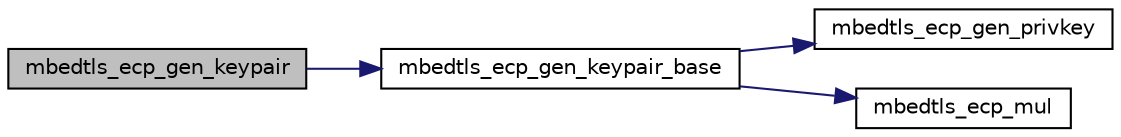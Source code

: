 digraph "mbedtls_ecp_gen_keypair"
{
 // LATEX_PDF_SIZE
  edge [fontname="Helvetica",fontsize="10",labelfontname="Helvetica",labelfontsize="10"];
  node [fontname="Helvetica",fontsize="10",shape=record];
  rankdir="LR";
  Node1 [label="mbedtls_ecp_gen_keypair",height=0.2,width=0.4,color="black", fillcolor="grey75", style="filled", fontcolor="black",tooltip="This function generates an ECP keypair."];
  Node1 -> Node2 [color="midnightblue",fontsize="10",style="solid",fontname="Helvetica"];
  Node2 [label="mbedtls_ecp_gen_keypair_base",height=0.2,width=0.4,color="black", fillcolor="white", style="filled",URL="$d4/d4d/ecp_8c.html#a521967f0d966bd98e7e76a8fd43829ed",tooltip="This function generates a keypair with a configurable base point."];
  Node2 -> Node3 [color="midnightblue",fontsize="10",style="solid",fontname="Helvetica"];
  Node3 [label="mbedtls_ecp_gen_privkey",height=0.2,width=0.4,color="black", fillcolor="white", style="filled",URL="$d4/d4d/ecp_8c.html#a9d6eb960e62748d3ac0d8d4576c1f037",tooltip="This function generates a private key."];
  Node2 -> Node4 [color="midnightblue",fontsize="10",style="solid",fontname="Helvetica"];
  Node4 [label="mbedtls_ecp_mul",height=0.2,width=0.4,color="black", fillcolor="white", style="filled",URL="$d4/d4d/ecp_8c.html#a4d005045c302e100c78bdc587e8f0e6a",tooltip="This function performs a scalar multiplication of a point by an integer: R = m * P."];
}
